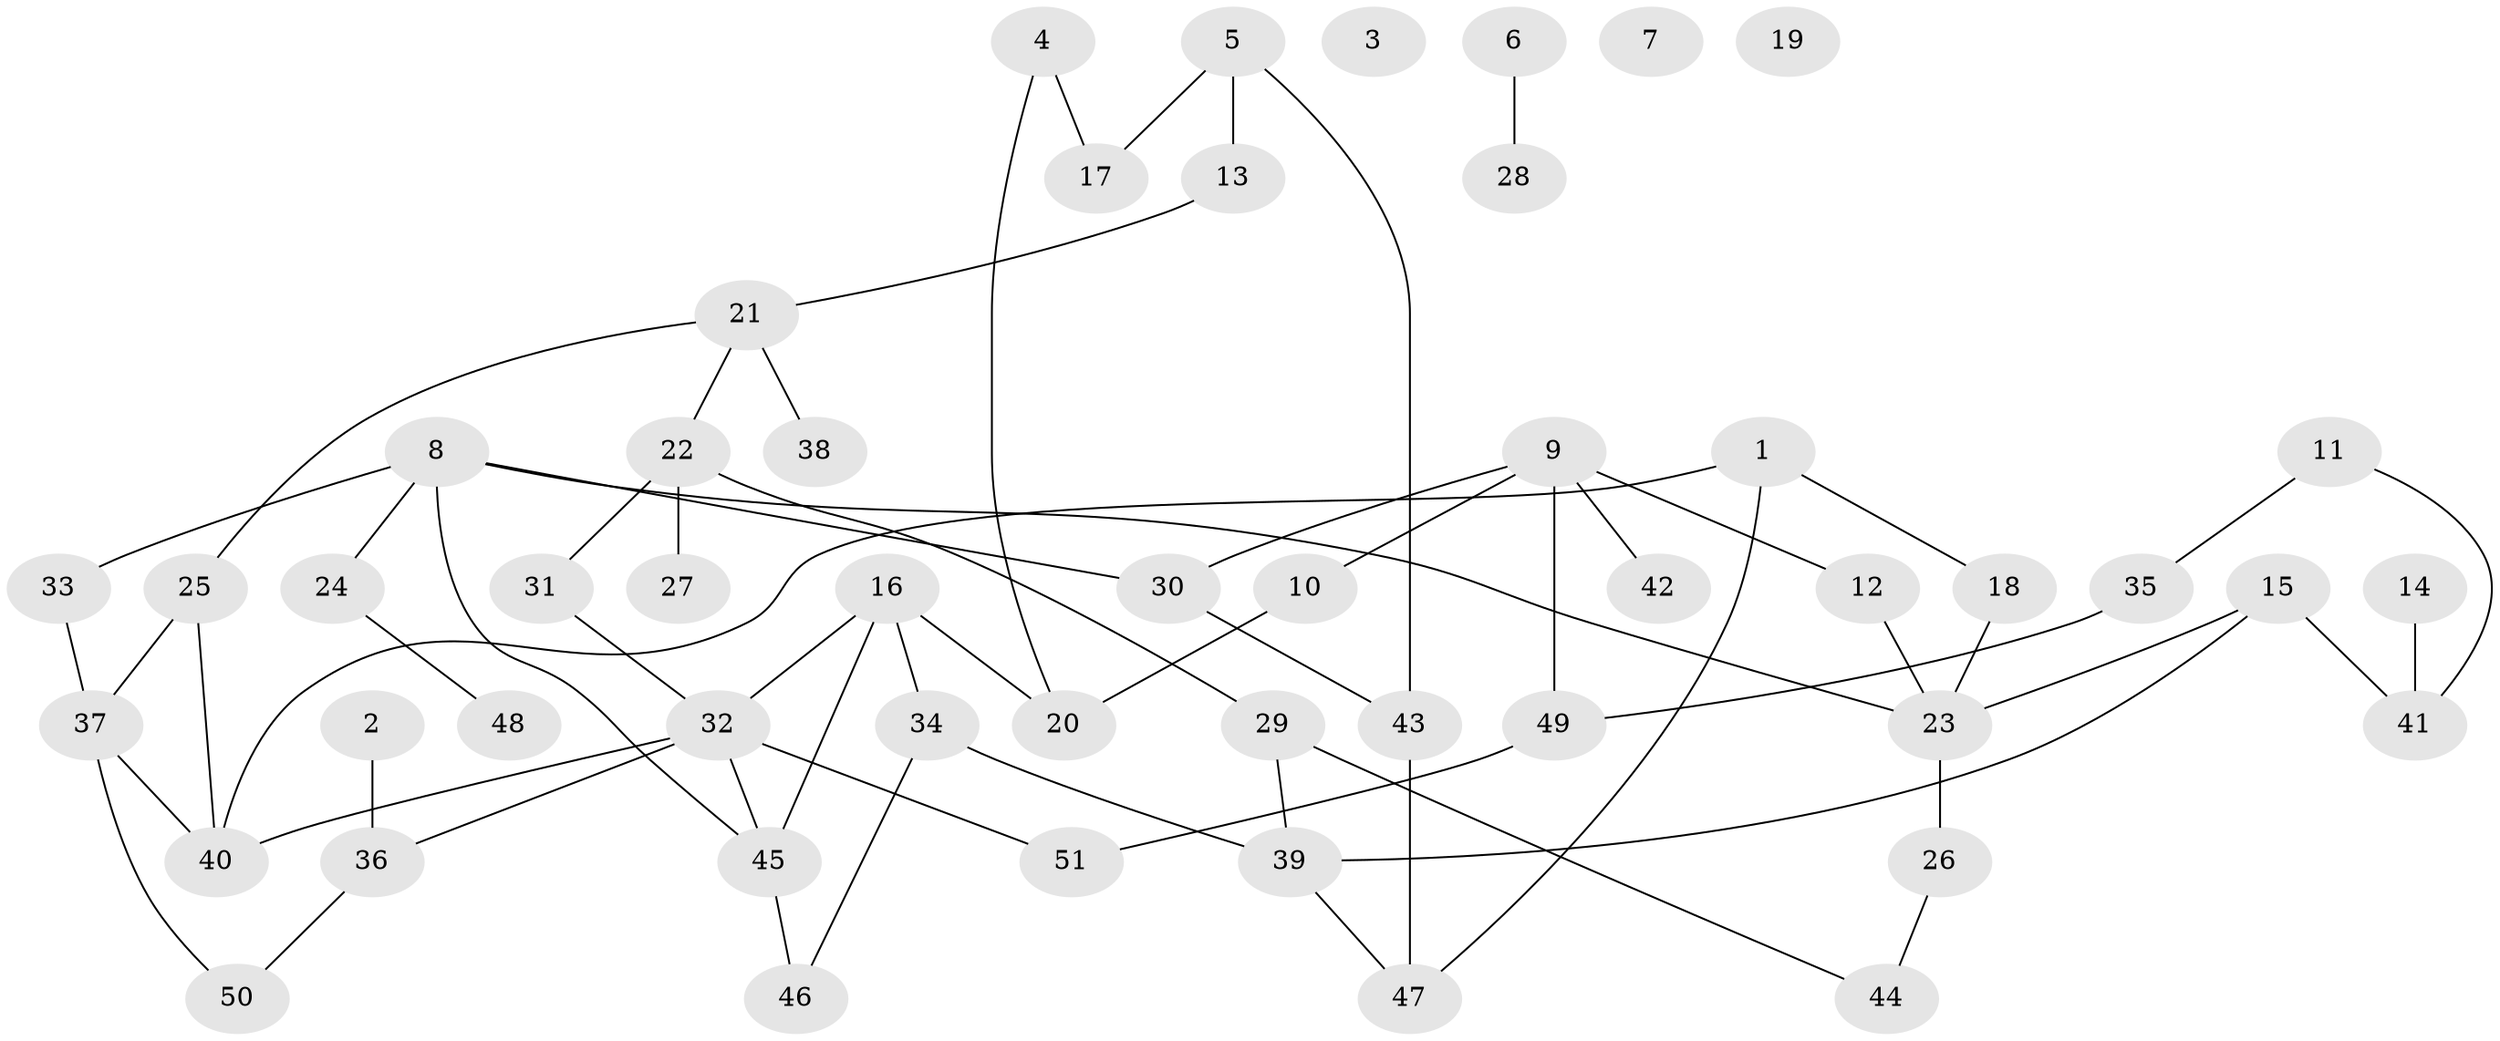 // coarse degree distribution, {3: 0.16, 1: 0.2, 0: 0.12, 2: 0.16, 5: 0.08, 7: 0.04, 6: 0.12, 4: 0.12}
// Generated by graph-tools (version 1.1) at 2025/16/03/04/25 18:16:26]
// undirected, 51 vertices, 64 edges
graph export_dot {
graph [start="1"]
  node [color=gray90,style=filled];
  1;
  2;
  3;
  4;
  5;
  6;
  7;
  8;
  9;
  10;
  11;
  12;
  13;
  14;
  15;
  16;
  17;
  18;
  19;
  20;
  21;
  22;
  23;
  24;
  25;
  26;
  27;
  28;
  29;
  30;
  31;
  32;
  33;
  34;
  35;
  36;
  37;
  38;
  39;
  40;
  41;
  42;
  43;
  44;
  45;
  46;
  47;
  48;
  49;
  50;
  51;
  1 -- 18;
  1 -- 40;
  1 -- 47;
  2 -- 36;
  4 -- 17;
  4 -- 20;
  5 -- 13;
  5 -- 17;
  5 -- 43;
  6 -- 28;
  8 -- 23;
  8 -- 24;
  8 -- 30;
  8 -- 33;
  8 -- 45;
  9 -- 10;
  9 -- 12;
  9 -- 30;
  9 -- 42;
  9 -- 49;
  10 -- 20;
  11 -- 35;
  11 -- 41;
  12 -- 23;
  13 -- 21;
  14 -- 41;
  15 -- 23;
  15 -- 39;
  15 -- 41;
  16 -- 20;
  16 -- 32;
  16 -- 34;
  16 -- 45;
  18 -- 23;
  21 -- 22;
  21 -- 25;
  21 -- 38;
  22 -- 27;
  22 -- 29;
  22 -- 31;
  23 -- 26;
  24 -- 48;
  25 -- 37;
  25 -- 40;
  26 -- 44;
  29 -- 39;
  29 -- 44;
  30 -- 43;
  31 -- 32;
  32 -- 36;
  32 -- 40;
  32 -- 45;
  32 -- 51;
  33 -- 37;
  34 -- 39;
  34 -- 46;
  35 -- 49;
  36 -- 50;
  37 -- 40;
  37 -- 50;
  39 -- 47;
  43 -- 47;
  45 -- 46;
  49 -- 51;
}
